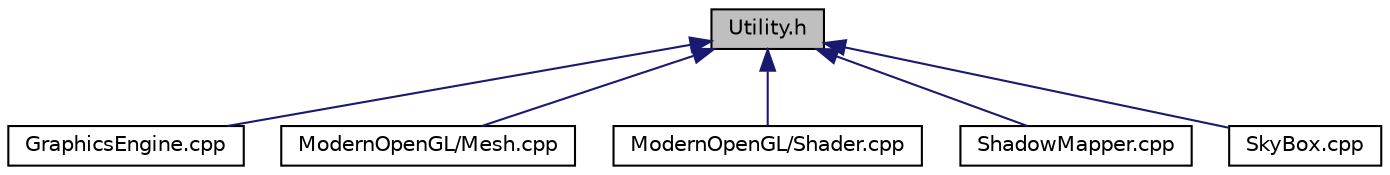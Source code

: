 digraph "Utility.h"
{
 // LATEX_PDF_SIZE
  edge [fontname="Helvetica",fontsize="10",labelfontname="Helvetica",labelfontsize="10"];
  node [fontname="Helvetica",fontsize="10",shape=record];
  Node1 [label="Utility.h",height=0.2,width=0.4,color="black", fillcolor="grey75", style="filled", fontcolor="black",tooltip=" "];
  Node1 -> Node2 [dir="back",color="midnightblue",fontsize="10",style="solid",fontname="Helvetica"];
  Node2 [label="GraphicsEngine.cpp",height=0.2,width=0.4,color="black", fillcolor="white", style="filled",URL="$_graphics_engine_8cpp.html",tooltip=" "];
  Node1 -> Node3 [dir="back",color="midnightblue",fontsize="10",style="solid",fontname="Helvetica"];
  Node3 [label="ModernOpenGL/Mesh.cpp",height=0.2,width=0.4,color="black", fillcolor="white", style="filled",URL="$_mesh_8cpp.html",tooltip=" "];
  Node1 -> Node4 [dir="back",color="midnightblue",fontsize="10",style="solid",fontname="Helvetica"];
  Node4 [label="ModernOpenGL/Shader.cpp",height=0.2,width=0.4,color="black", fillcolor="white", style="filled",URL="$_shader_8cpp.html",tooltip=" "];
  Node1 -> Node5 [dir="back",color="midnightblue",fontsize="10",style="solid",fontname="Helvetica"];
  Node5 [label="ShadowMapper.cpp",height=0.2,width=0.4,color="black", fillcolor="white", style="filled",URL="$_shadow_mapper_8cpp.html",tooltip=" "];
  Node1 -> Node6 [dir="back",color="midnightblue",fontsize="10",style="solid",fontname="Helvetica"];
  Node6 [label="SkyBox.cpp",height=0.2,width=0.4,color="black", fillcolor="white", style="filled",URL="$_sky_box_8cpp.html",tooltip=" "];
}
